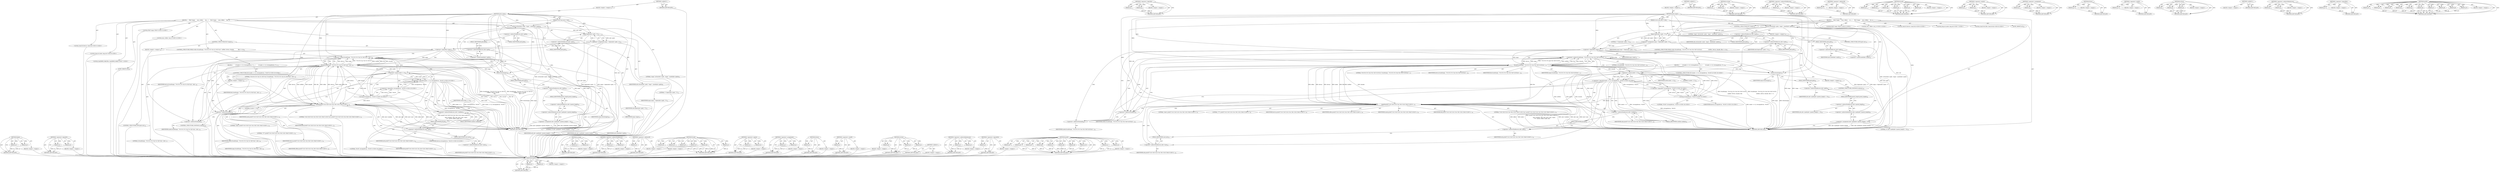 digraph "printf" {
vulnerable_153 [label=<(METHOD,fopen)>];
vulnerable_154 [label=<(PARAM,p1)>];
vulnerable_155 [label=<(PARAM,p2)>];
vulnerable_156 [label=<(BLOCK,&lt;empty&gt;,&lt;empty&gt;)>];
vulnerable_157 [label=<(METHOD_RETURN,ANY)>];
vulnerable_180 [label=<(METHOD,&lt;operator&gt;.logicalOr)>];
vulnerable_181 [label=<(PARAM,p1)>];
vulnerable_182 [label=<(PARAM,p2)>];
vulnerable_183 [label=<(BLOCK,&lt;empty&gt;,&lt;empty&gt;)>];
vulnerable_184 [label=<(METHOD_RETURN,ANY)>];
vulnerable_6 [label=<(METHOD,&lt;global&gt;)<SUB>1</SUB>>];
vulnerable_7 [label=<(BLOCK,&lt;empty&gt;,&lt;empty&gt;)<SUB>1</SUB>>];
vulnerable_8 [label=<(METHOD,print_maps)<SUB>1</SUB>>];
vulnerable_9 [label=<(PARAM,struct pid_info_t* info)<SUB>1</SUB>>];
vulnerable_10 [label=<(BLOCK,{
     FILE *maps;
     size_t offset;
     cha...,{
     FILE *maps;
     size_t offset;
     cha...)<SUB>2</SUB>>];
vulnerable_11 [label="<(LOCAL,FILE* maps: FILE*)<SUB>3</SUB>>"];
vulnerable_12 [label="<(LOCAL,size_t offset: size_t)<SUB>4</SUB>>"];
vulnerable_13 [label="<(LOCAL,char[10] device: char[10])<SUB>5</SUB>>"];
vulnerable_14 [label="<(LOCAL,long int inode: long int)<SUB>6</SUB>>"];
vulnerable_15 [label="<(LOCAL,char[PATH_MAX] file: char[PATH_MAX])<SUB>7</SUB>>"];
vulnerable_16 [label=<(strlcat,strlcat(info-&gt;path, &quot;maps&quot;, sizeof(info-&gt;path)))<SUB>9</SUB>>];
vulnerable_17 [label=<(&lt;operator&gt;.indirectFieldAccess,info-&gt;path)<SUB>9</SUB>>];
vulnerable_18 [label=<(IDENTIFIER,info,strlcat(info-&gt;path, &quot;maps&quot;, sizeof(info-&gt;path)))<SUB>9</SUB>>];
vulnerable_19 [label=<(FIELD_IDENTIFIER,path,path)<SUB>9</SUB>>];
vulnerable_20 [label=<(LITERAL,&quot;maps&quot;,strlcat(info-&gt;path, &quot;maps&quot;, sizeof(info-&gt;path)))<SUB>9</SUB>>];
vulnerable_21 [label=<(&lt;operator&gt;.sizeOf,sizeof(info-&gt;path))<SUB>9</SUB>>];
vulnerable_22 [label=<(&lt;operator&gt;.indirectFieldAccess,info-&gt;path)<SUB>9</SUB>>];
vulnerable_23 [label=<(IDENTIFIER,info,sizeof(info-&gt;path))<SUB>9</SUB>>];
vulnerable_24 [label=<(FIELD_IDENTIFIER,path,path)<SUB>9</SUB>>];
vulnerable_25 [label=<(&lt;operator&gt;.assignment,maps = fopen(info-&gt;path, &quot;r&quot;))<SUB>11</SUB>>];
vulnerable_26 [label=<(IDENTIFIER,maps,maps = fopen(info-&gt;path, &quot;r&quot;))<SUB>11</SUB>>];
vulnerable_27 [label=<(fopen,fopen(info-&gt;path, &quot;r&quot;))<SUB>11</SUB>>];
vulnerable_28 [label=<(&lt;operator&gt;.indirectFieldAccess,info-&gt;path)<SUB>11</SUB>>];
vulnerable_29 [label=<(IDENTIFIER,info,fopen(info-&gt;path, &quot;r&quot;))<SUB>11</SUB>>];
vulnerable_30 [label=<(FIELD_IDENTIFIER,path,path)<SUB>11</SUB>>];
vulnerable_31 [label=<(LITERAL,&quot;r&quot;,fopen(info-&gt;path, &quot;r&quot;))<SUB>11</SUB>>];
vulnerable_32 [label=<(CONTROL_STRUCTURE,IF,if (!maps))<SUB>13</SUB>>];
vulnerable_33 [label=<(&lt;operator&gt;.logicalNot,!maps)<SUB>13</SUB>>];
vulnerable_34 [label=<(IDENTIFIER,maps,!maps)<SUB>13</SUB>>];
vulnerable_35 [label=<(BLOCK,&lt;empty&gt;,&lt;empty&gt;)<SUB>14</SUB>>];
vulnerable_36 [label=<(CONTROL_STRUCTURE,GOTO,goto out;)<SUB>14</SUB>>];
vulnerable_37 [label=<(CONTROL_STRUCTURE,WHILE,while (fscanf(maps, &quot;%*x-%*x %*s %zx %s %ld %s\n&quot;, &amp;offset, device, &amp;inode,
            file) == 4))<SUB>16</SUB>>];
vulnerable_38 [label=<(&lt;operator&gt;.equals,fscanf(maps, &quot;%*x-%*x %*s %zx %s %ld %s\n&quot;, &amp;of...)<SUB>16</SUB>>];
vulnerable_39 [label=<(fscanf,fscanf(maps, &quot;%*x-%*x %*s %zx %s %ld %s\n&quot;, &amp;of...)<SUB>16</SUB>>];
vulnerable_40 [label=<(IDENTIFIER,maps,fscanf(maps, &quot;%*x-%*x %*s %zx %s %ld %s\n&quot;, &amp;of...)<SUB>16</SUB>>];
vulnerable_41 [label=<(LITERAL,&quot;%*x-%*x %*s %zx %s %ld %s\n&quot;,fscanf(maps, &quot;%*x-%*x %*s %zx %s %ld %s\n&quot;, &amp;of...)<SUB>16</SUB>>];
vulnerable_42 [label=<(&lt;operator&gt;.addressOf,&amp;offset)<SUB>16</SUB>>];
vulnerable_43 [label=<(IDENTIFIER,offset,fscanf(maps, &quot;%*x-%*x %*s %zx %s %ld %s\n&quot;, &amp;of...)<SUB>16</SUB>>];
vulnerable_44 [label=<(IDENTIFIER,device,fscanf(maps, &quot;%*x-%*x %*s %zx %s %ld %s\n&quot;, &amp;of...)<SUB>16</SUB>>];
vulnerable_45 [label=<(&lt;operator&gt;.addressOf,&amp;inode)<SUB>16</SUB>>];
vulnerable_46 [label=<(IDENTIFIER,inode,fscanf(maps, &quot;%*x-%*x %*s %zx %s %ld %s\n&quot;, &amp;of...)<SUB>16</SUB>>];
vulnerable_47 [label=<(IDENTIFIER,file,fscanf(maps, &quot;%*x-%*x %*s %zx %s %ld %s\n&quot;, &amp;of...)<SUB>17</SUB>>];
vulnerable_48 [label=<(LITERAL,4,fscanf(maps, &quot;%*x-%*x %*s %zx %s %ld %s\n&quot;, &amp;of...)<SUB>17</SUB>>];
vulnerable_49 [label=<(BLOCK,{
         if (inode == 0 || !strcmp(device, &quot;0...,{
         if (inode == 0 || !strcmp(device, &quot;0...)<SUB>17</SUB>>];
vulnerable_50 [label="<(CONTROL_STRUCTURE,IF,if (inode == 0 || !strcmp(device, &quot;00:00&quot;)))<SUB>18</SUB>>"];
vulnerable_51 [label="<(&lt;operator&gt;.logicalOr,inode == 0 || !strcmp(device, &quot;00:00&quot;))<SUB>18</SUB>>"];
vulnerable_52 [label=<(&lt;operator&gt;.equals,inode == 0)<SUB>18</SUB>>];
vulnerable_53 [label=<(IDENTIFIER,inode,inode == 0)<SUB>18</SUB>>];
vulnerable_54 [label=<(LITERAL,0,inode == 0)<SUB>18</SUB>>];
vulnerable_55 [label="<(&lt;operator&gt;.logicalNot,!strcmp(device, &quot;00:00&quot;))<SUB>18</SUB>>"];
vulnerable_56 [label="<(strcmp,strcmp(device, &quot;00:00&quot;))<SUB>18</SUB>>"];
vulnerable_57 [label="<(IDENTIFIER,device,strcmp(device, &quot;00:00&quot;))<SUB>18</SUB>>"];
vulnerable_58 [label="<(LITERAL,&quot;00:00&quot;,strcmp(device, &quot;00:00&quot;))<SUB>18</SUB>>"];
vulnerable_59 [label=<(BLOCK,&lt;empty&gt;,&lt;empty&gt;)<SUB>19</SUB>>];
vulnerable_60 [label=<(CONTROL_STRUCTURE,CONTINUE,continue;)<SUB>19</SUB>>];
vulnerable_61 [label=<(printf,printf(&quot;%-9s %5d %10s %4s %9s %18s %9zd %10ld %...)<SUB>21</SUB>>];
vulnerable_62 [label=<(LITERAL,&quot;%-9s %5d %10s %4s %9s %18s %9zd %10ld %s\n&quot;,printf(&quot;%-9s %5d %10s %4s %9s %18s %9zd %10ld %...)<SUB>21</SUB>>];
vulnerable_63 [label=<(&lt;operator&gt;.indirectFieldAccess,info-&gt;cmdline)<SUB>22</SUB>>];
vulnerable_64 [label=<(IDENTIFIER,info,printf(&quot;%-9s %5d %10s %4s %9s %18s %9zd %10ld %...)<SUB>22</SUB>>];
vulnerable_65 [label=<(FIELD_IDENTIFIER,cmdline,cmdline)<SUB>22</SUB>>];
vulnerable_66 [label=<(&lt;operator&gt;.indirectFieldAccess,info-&gt;pid)<SUB>22</SUB>>];
vulnerable_67 [label=<(IDENTIFIER,info,printf(&quot;%-9s %5d %10s %4s %9s %18s %9zd %10ld %...)<SUB>22</SUB>>];
vulnerable_68 [label=<(FIELD_IDENTIFIER,pid,pid)<SUB>22</SUB>>];
vulnerable_69 [label=<(&lt;operator&gt;.indirectFieldAccess,info-&gt;user)<SUB>22</SUB>>];
vulnerable_70 [label=<(IDENTIFIER,info,printf(&quot;%-9s %5d %10s %4s %9s %18s %9zd %10ld %...)<SUB>22</SUB>>];
vulnerable_71 [label=<(FIELD_IDENTIFIER,user,user)<SUB>22</SUB>>];
vulnerable_72 [label=<(LITERAL,&quot;mem&quot;,printf(&quot;%-9s %5d %10s %4s %9s %18s %9zd %10ld %...)<SUB>22</SUB>>];
vulnerable_73 [label=<(LITERAL,&quot;???&quot;,printf(&quot;%-9s %5d %10s %4s %9s %18s %9zd %10ld %...)<SUB>23</SUB>>];
vulnerable_74 [label=<(IDENTIFIER,device,printf(&quot;%-9s %5d %10s %4s %9s %18s %9zd %10ld %...)<SUB>23</SUB>>];
vulnerable_75 [label=<(IDENTIFIER,offset,printf(&quot;%-9s %5d %10s %4s %9s %18s %9zd %10ld %...)<SUB>23</SUB>>];
vulnerable_76 [label=<(IDENTIFIER,inode,printf(&quot;%-9s %5d %10s %4s %9s %18s %9zd %10ld %...)<SUB>23</SUB>>];
vulnerable_77 [label=<(IDENTIFIER,file,printf(&quot;%-9s %5d %10s %4s %9s %18s %9zd %10ld %...)<SUB>23</SUB>>];
vulnerable_78 [label=<(fclose,fclose(maps))<SUB>26</SUB>>];
vulnerable_79 [label=<(IDENTIFIER,maps,fclose(maps))<SUB>26</SUB>>];
vulnerable_80 [label=<(JUMP_TARGET,out)<SUB>28</SUB>>];
vulnerable_81 [label=<(&lt;operator&gt;.assignment,info-&gt;path[info-&gt;parent_length] = '\0')<SUB>29</SUB>>];
vulnerable_82 [label=<(&lt;operator&gt;.indirectIndexAccess,info-&gt;path[info-&gt;parent_length])<SUB>29</SUB>>];
vulnerable_83 [label=<(&lt;operator&gt;.indirectFieldAccess,info-&gt;path)<SUB>29</SUB>>];
vulnerable_84 [label=<(IDENTIFIER,info,info-&gt;path[info-&gt;parent_length] = '\0')<SUB>29</SUB>>];
vulnerable_85 [label=<(FIELD_IDENTIFIER,path,path)<SUB>29</SUB>>];
vulnerable_86 [label=<(&lt;operator&gt;.indirectFieldAccess,info-&gt;parent_length)<SUB>29</SUB>>];
vulnerable_87 [label=<(IDENTIFIER,info,info-&gt;path[info-&gt;parent_length] = '\0')<SUB>29</SUB>>];
vulnerable_88 [label=<(FIELD_IDENTIFIER,parent_length,parent_length)<SUB>29</SUB>>];
vulnerable_89 [label=<(LITERAL,'\0',info-&gt;path[info-&gt;parent_length] = '\0')<SUB>29</SUB>>];
vulnerable_90 [label=<(METHOD_RETURN,void)<SUB>1</SUB>>];
vulnerable_92 [label=<(METHOD_RETURN,ANY)<SUB>1</SUB>>];
vulnerable_185 [label=<(METHOD,strcmp)>];
vulnerable_186 [label=<(PARAM,p1)>];
vulnerable_187 [label=<(PARAM,p2)>];
vulnerable_188 [label=<(BLOCK,&lt;empty&gt;,&lt;empty&gt;)>];
vulnerable_189 [label=<(METHOD_RETURN,ANY)>];
vulnerable_139 [label=<(METHOD,&lt;operator&gt;.indirectFieldAccess)>];
vulnerable_140 [label=<(PARAM,p1)>];
vulnerable_141 [label=<(PARAM,p2)>];
vulnerable_142 [label=<(BLOCK,&lt;empty&gt;,&lt;empty&gt;)>];
vulnerable_143 [label=<(METHOD_RETURN,ANY)>];
vulnerable_176 [label=<(METHOD,&lt;operator&gt;.addressOf)>];
vulnerable_177 [label=<(PARAM,p1)>];
vulnerable_178 [label=<(BLOCK,&lt;empty&gt;,&lt;empty&gt;)>];
vulnerable_179 [label=<(METHOD_RETURN,ANY)>];
vulnerable_167 [label=<(METHOD,fscanf)>];
vulnerable_168 [label=<(PARAM,p1)>];
vulnerable_169 [label=<(PARAM,p2)>];
vulnerable_170 [label=<(PARAM,p3)>];
vulnerable_171 [label=<(PARAM,p4)>];
vulnerable_172 [label=<(PARAM,p5)>];
vulnerable_173 [label=<(PARAM,p6)>];
vulnerable_174 [label=<(BLOCK,&lt;empty&gt;,&lt;empty&gt;)>];
vulnerable_175 [label=<(METHOD_RETURN,ANY)>];
vulnerable_162 [label=<(METHOD,&lt;operator&gt;.equals)>];
vulnerable_163 [label=<(PARAM,p1)>];
vulnerable_164 [label=<(PARAM,p2)>];
vulnerable_165 [label=<(BLOCK,&lt;empty&gt;,&lt;empty&gt;)>];
vulnerable_166 [label=<(METHOD_RETURN,ANY)>];
vulnerable_148 [label=<(METHOD,&lt;operator&gt;.assignment)>];
vulnerable_149 [label=<(PARAM,p1)>];
vulnerable_150 [label=<(PARAM,p2)>];
vulnerable_151 [label=<(BLOCK,&lt;empty&gt;,&lt;empty&gt;)>];
vulnerable_152 [label=<(METHOD_RETURN,ANY)>];
vulnerable_203 [label=<(METHOD,fclose)>];
vulnerable_204 [label=<(PARAM,p1)>];
vulnerable_205 [label=<(BLOCK,&lt;empty&gt;,&lt;empty&gt;)>];
vulnerable_206 [label=<(METHOD_RETURN,ANY)>];
vulnerable_144 [label=<(METHOD,&lt;operator&gt;.sizeOf)>];
vulnerable_145 [label=<(PARAM,p1)>];
vulnerable_146 [label=<(BLOCK,&lt;empty&gt;,&lt;empty&gt;)>];
vulnerable_147 [label=<(METHOD_RETURN,ANY)>];
vulnerable_133 [label=<(METHOD,strlcat)>];
vulnerable_134 [label=<(PARAM,p1)>];
vulnerable_135 [label=<(PARAM,p2)>];
vulnerable_136 [label=<(PARAM,p3)>];
vulnerable_137 [label=<(BLOCK,&lt;empty&gt;,&lt;empty&gt;)>];
vulnerable_138 [label=<(METHOD_RETURN,ANY)>];
vulnerable_127 [label=<(METHOD,&lt;global&gt;)<SUB>1</SUB>>];
vulnerable_128 [label=<(BLOCK,&lt;empty&gt;,&lt;empty&gt;)>];
vulnerable_129 [label=<(METHOD_RETURN,ANY)>];
vulnerable_207 [label=<(METHOD,&lt;operator&gt;.indirectIndexAccess)>];
vulnerable_208 [label=<(PARAM,p1)>];
vulnerable_209 [label=<(PARAM,p2)>];
vulnerable_210 [label=<(BLOCK,&lt;empty&gt;,&lt;empty&gt;)>];
vulnerable_211 [label=<(METHOD_RETURN,ANY)>];
vulnerable_158 [label=<(METHOD,&lt;operator&gt;.logicalNot)>];
vulnerable_159 [label=<(PARAM,p1)>];
vulnerable_160 [label=<(BLOCK,&lt;empty&gt;,&lt;empty&gt;)>];
vulnerable_161 [label=<(METHOD_RETURN,ANY)>];
vulnerable_190 [label=<(METHOD,printf)>];
vulnerable_191 [label=<(PARAM,p1)>];
vulnerable_192 [label=<(PARAM,p2)>];
vulnerable_193 [label=<(PARAM,p3)>];
vulnerable_194 [label=<(PARAM,p4)>];
vulnerable_195 [label=<(PARAM,p5)>];
vulnerable_196 [label=<(PARAM,p6)>];
vulnerable_197 [label=<(PARAM,p7)>];
vulnerable_198 [label=<(PARAM,p8)>];
vulnerable_199 [label=<(PARAM,p9)>];
vulnerable_200 [label=<(PARAM,p10)>];
vulnerable_201 [label=<(BLOCK,&lt;empty&gt;,&lt;empty&gt;)>];
vulnerable_202 [label=<(METHOD_RETURN,ANY)>];
fixed_153 [label=<(METHOD,fopen)>];
fixed_154 [label=<(PARAM,p1)>];
fixed_155 [label=<(PARAM,p2)>];
fixed_156 [label=<(BLOCK,&lt;empty&gt;,&lt;empty&gt;)>];
fixed_157 [label=<(METHOD_RETURN,ANY)>];
fixed_180 [label=<(METHOD,&lt;operator&gt;.logicalOr)>];
fixed_181 [label=<(PARAM,p1)>];
fixed_182 [label=<(PARAM,p2)>];
fixed_183 [label=<(BLOCK,&lt;empty&gt;,&lt;empty&gt;)>];
fixed_184 [label=<(METHOD_RETURN,ANY)>];
fixed_6 [label=<(METHOD,&lt;global&gt;)<SUB>1</SUB>>];
fixed_7 [label=<(BLOCK,&lt;empty&gt;,&lt;empty&gt;)<SUB>1</SUB>>];
fixed_8 [label=<(METHOD,print_maps)<SUB>1</SUB>>];
fixed_9 [label=<(PARAM,struct pid_info_t* info)<SUB>1</SUB>>];
fixed_10 [label=<(BLOCK,{
     FILE *maps;

     size_t offset;
     ch...,{
     FILE *maps;

     size_t offset;
     ch...)<SUB>2</SUB>>];
fixed_11 [label="<(LOCAL,FILE* maps: FILE*)<SUB>3</SUB>>"];
fixed_12 [label="<(LOCAL,size_t offset: size_t)<SUB>5</SUB>>"];
fixed_13 [label="<(LOCAL,char[10] device: char[10])<SUB>6</SUB>>"];
fixed_14 [label="<(LOCAL,long int inode: long int)<SUB>7</SUB>>"];
fixed_15 [label="<(LOCAL,char[1024] file: char[1024])<SUB>8</SUB>>"];
fixed_16 [label=<(strlcat,strlcat(info-&gt;path, &quot;maps&quot;, sizeof(info-&gt;path)))<SUB>10</SUB>>];
fixed_17 [label=<(&lt;operator&gt;.indirectFieldAccess,info-&gt;path)<SUB>10</SUB>>];
fixed_18 [label=<(IDENTIFIER,info,strlcat(info-&gt;path, &quot;maps&quot;, sizeof(info-&gt;path)))<SUB>10</SUB>>];
fixed_19 [label=<(FIELD_IDENTIFIER,path,path)<SUB>10</SUB>>];
fixed_20 [label=<(LITERAL,&quot;maps&quot;,strlcat(info-&gt;path, &quot;maps&quot;, sizeof(info-&gt;path)))<SUB>10</SUB>>];
fixed_21 [label=<(&lt;operator&gt;.sizeOf,sizeof(info-&gt;path))<SUB>10</SUB>>];
fixed_22 [label=<(&lt;operator&gt;.indirectFieldAccess,info-&gt;path)<SUB>10</SUB>>];
fixed_23 [label=<(IDENTIFIER,info,sizeof(info-&gt;path))<SUB>10</SUB>>];
fixed_24 [label=<(FIELD_IDENTIFIER,path,path)<SUB>10</SUB>>];
fixed_25 [label=<(&lt;operator&gt;.assignment,maps = fopen(info-&gt;path, &quot;r&quot;))<SUB>12</SUB>>];
fixed_26 [label=<(IDENTIFIER,maps,maps = fopen(info-&gt;path, &quot;r&quot;))<SUB>12</SUB>>];
fixed_27 [label=<(fopen,fopen(info-&gt;path, &quot;r&quot;))<SUB>12</SUB>>];
fixed_28 [label=<(&lt;operator&gt;.indirectFieldAccess,info-&gt;path)<SUB>12</SUB>>];
fixed_29 [label=<(IDENTIFIER,info,fopen(info-&gt;path, &quot;r&quot;))<SUB>12</SUB>>];
fixed_30 [label=<(FIELD_IDENTIFIER,path,path)<SUB>12</SUB>>];
fixed_31 [label=<(LITERAL,&quot;r&quot;,fopen(info-&gt;path, &quot;r&quot;))<SUB>12</SUB>>];
fixed_32 [label=<(CONTROL_STRUCTURE,IF,if (!maps))<SUB>14</SUB>>];
fixed_33 [label=<(&lt;operator&gt;.logicalNot,!maps)<SUB>14</SUB>>];
fixed_34 [label=<(IDENTIFIER,maps,!maps)<SUB>14</SUB>>];
fixed_35 [label=<(BLOCK,&lt;empty&gt;,&lt;empty&gt;)<SUB>15</SUB>>];
fixed_36 [label=<(CONTROL_STRUCTURE,GOTO,goto out;)<SUB>15</SUB>>];
fixed_37 [label=<(CONTROL_STRUCTURE,WHILE,while (fscanf(maps, &quot;%*x-%*x %*s %zx %5s %ld %1023s\n&quot;,
                  &amp;offset, device, &amp;inode, file) == 4))<SUB>17</SUB>>];
fixed_38 [label=<(&lt;operator&gt;.equals,fscanf(maps, &quot;%*x-%*x %*s %zx %5s %ld %1023s\n&quot;...)<SUB>17</SUB>>];
fixed_39 [label=<(fscanf,fscanf(maps, &quot;%*x-%*x %*s %zx %5s %ld %1023s\n&quot;...)<SUB>17</SUB>>];
fixed_40 [label=<(IDENTIFIER,maps,fscanf(maps, &quot;%*x-%*x %*s %zx %5s %ld %1023s\n&quot;...)<SUB>17</SUB>>];
fixed_41 [label=<(LITERAL,&quot;%*x-%*x %*s %zx %5s %ld %1023s\n&quot;,fscanf(maps, &quot;%*x-%*x %*s %zx %5s %ld %1023s\n&quot;...)<SUB>17</SUB>>];
fixed_42 [label=<(&lt;operator&gt;.addressOf,&amp;offset)<SUB>18</SUB>>];
fixed_43 [label=<(IDENTIFIER,offset,fscanf(maps, &quot;%*x-%*x %*s %zx %5s %ld %1023s\n&quot;...)<SUB>18</SUB>>];
fixed_44 [label=<(IDENTIFIER,device,fscanf(maps, &quot;%*x-%*x %*s %zx %5s %ld %1023s\n&quot;...)<SUB>18</SUB>>];
fixed_45 [label=<(&lt;operator&gt;.addressOf,&amp;inode)<SUB>18</SUB>>];
fixed_46 [label=<(IDENTIFIER,inode,fscanf(maps, &quot;%*x-%*x %*s %zx %5s %ld %1023s\n&quot;...)<SUB>18</SUB>>];
fixed_47 [label=<(IDENTIFIER,file,fscanf(maps, &quot;%*x-%*x %*s %zx %5s %ld %1023s\n&quot;...)<SUB>18</SUB>>];
fixed_48 [label=<(LITERAL,4,fscanf(maps, &quot;%*x-%*x %*s %zx %5s %ld %1023s\n&quot;...)<SUB>18</SUB>>];
fixed_49 [label=<(BLOCK,{
         if (inode == 0 || !strcmp(device, &quot;0...,{
         if (inode == 0 || !strcmp(device, &quot;0...)<SUB>18</SUB>>];
fixed_50 [label="<(CONTROL_STRUCTURE,IF,if (inode == 0 || !strcmp(device, &quot;00:00&quot;)))<SUB>19</SUB>>"];
fixed_51 [label="<(&lt;operator&gt;.logicalOr,inode == 0 || !strcmp(device, &quot;00:00&quot;))<SUB>19</SUB>>"];
fixed_52 [label=<(&lt;operator&gt;.equals,inode == 0)<SUB>19</SUB>>];
fixed_53 [label=<(IDENTIFIER,inode,inode == 0)<SUB>19</SUB>>];
fixed_54 [label=<(LITERAL,0,inode == 0)<SUB>19</SUB>>];
fixed_55 [label="<(&lt;operator&gt;.logicalNot,!strcmp(device, &quot;00:00&quot;))<SUB>19</SUB>>"];
fixed_56 [label="<(strcmp,strcmp(device, &quot;00:00&quot;))<SUB>19</SUB>>"];
fixed_57 [label="<(IDENTIFIER,device,strcmp(device, &quot;00:00&quot;))<SUB>19</SUB>>"];
fixed_58 [label="<(LITERAL,&quot;00:00&quot;,strcmp(device, &quot;00:00&quot;))<SUB>19</SUB>>"];
fixed_59 [label=<(BLOCK,&lt;empty&gt;,&lt;empty&gt;)<SUB>20</SUB>>];
fixed_60 [label=<(CONTROL_STRUCTURE,CONTINUE,continue;)<SUB>20</SUB>>];
fixed_61 [label=<(printf,printf(&quot;%-9s %5d %10s %4s %9s %18s %9zd %10ld %...)<SUB>22</SUB>>];
fixed_62 [label=<(LITERAL,&quot;%-9s %5d %10s %4s %9s %18s %9zd %10ld %s\n&quot;,printf(&quot;%-9s %5d %10s %4s %9s %18s %9zd %10ld %...)<SUB>22</SUB>>];
fixed_63 [label=<(&lt;operator&gt;.indirectFieldAccess,info-&gt;cmdline)<SUB>23</SUB>>];
fixed_64 [label=<(IDENTIFIER,info,printf(&quot;%-9s %5d %10s %4s %9s %18s %9zd %10ld %...)<SUB>23</SUB>>];
fixed_65 [label=<(FIELD_IDENTIFIER,cmdline,cmdline)<SUB>23</SUB>>];
fixed_66 [label=<(&lt;operator&gt;.indirectFieldAccess,info-&gt;pid)<SUB>23</SUB>>];
fixed_67 [label=<(IDENTIFIER,info,printf(&quot;%-9s %5d %10s %4s %9s %18s %9zd %10ld %...)<SUB>23</SUB>>];
fixed_68 [label=<(FIELD_IDENTIFIER,pid,pid)<SUB>23</SUB>>];
fixed_69 [label=<(&lt;operator&gt;.indirectFieldAccess,info-&gt;user)<SUB>23</SUB>>];
fixed_70 [label=<(IDENTIFIER,info,printf(&quot;%-9s %5d %10s %4s %9s %18s %9zd %10ld %...)<SUB>23</SUB>>];
fixed_71 [label=<(FIELD_IDENTIFIER,user,user)<SUB>23</SUB>>];
fixed_72 [label=<(LITERAL,&quot;mem&quot;,printf(&quot;%-9s %5d %10s %4s %9s %18s %9zd %10ld %...)<SUB>23</SUB>>];
fixed_73 [label=<(LITERAL,&quot;???&quot;,printf(&quot;%-9s %5d %10s %4s %9s %18s %9zd %10ld %...)<SUB>24</SUB>>];
fixed_74 [label=<(IDENTIFIER,device,printf(&quot;%-9s %5d %10s %4s %9s %18s %9zd %10ld %...)<SUB>24</SUB>>];
fixed_75 [label=<(IDENTIFIER,offset,printf(&quot;%-9s %5d %10s %4s %9s %18s %9zd %10ld %...)<SUB>24</SUB>>];
fixed_76 [label=<(IDENTIFIER,inode,printf(&quot;%-9s %5d %10s %4s %9s %18s %9zd %10ld %...)<SUB>24</SUB>>];
fixed_77 [label=<(IDENTIFIER,file,printf(&quot;%-9s %5d %10s %4s %9s %18s %9zd %10ld %...)<SUB>24</SUB>>];
fixed_78 [label=<(fclose,fclose(maps))<SUB>27</SUB>>];
fixed_79 [label=<(IDENTIFIER,maps,fclose(maps))<SUB>27</SUB>>];
fixed_80 [label=<(JUMP_TARGET,out)<SUB>29</SUB>>];
fixed_81 [label=<(&lt;operator&gt;.assignment,info-&gt;path[info-&gt;parent_length] = '\0')<SUB>30</SUB>>];
fixed_82 [label=<(&lt;operator&gt;.indirectIndexAccess,info-&gt;path[info-&gt;parent_length])<SUB>30</SUB>>];
fixed_83 [label=<(&lt;operator&gt;.indirectFieldAccess,info-&gt;path)<SUB>30</SUB>>];
fixed_84 [label=<(IDENTIFIER,info,info-&gt;path[info-&gt;parent_length] = '\0')<SUB>30</SUB>>];
fixed_85 [label=<(FIELD_IDENTIFIER,path,path)<SUB>30</SUB>>];
fixed_86 [label=<(&lt;operator&gt;.indirectFieldAccess,info-&gt;parent_length)<SUB>30</SUB>>];
fixed_87 [label=<(IDENTIFIER,info,info-&gt;path[info-&gt;parent_length] = '\0')<SUB>30</SUB>>];
fixed_88 [label=<(FIELD_IDENTIFIER,parent_length,parent_length)<SUB>30</SUB>>];
fixed_89 [label=<(LITERAL,'\0',info-&gt;path[info-&gt;parent_length] = '\0')<SUB>30</SUB>>];
fixed_90 [label=<(METHOD_RETURN,void)<SUB>1</SUB>>];
fixed_92 [label=<(METHOD_RETURN,ANY)<SUB>1</SUB>>];
fixed_185 [label=<(METHOD,strcmp)>];
fixed_186 [label=<(PARAM,p1)>];
fixed_187 [label=<(PARAM,p2)>];
fixed_188 [label=<(BLOCK,&lt;empty&gt;,&lt;empty&gt;)>];
fixed_189 [label=<(METHOD_RETURN,ANY)>];
fixed_139 [label=<(METHOD,&lt;operator&gt;.indirectFieldAccess)>];
fixed_140 [label=<(PARAM,p1)>];
fixed_141 [label=<(PARAM,p2)>];
fixed_142 [label=<(BLOCK,&lt;empty&gt;,&lt;empty&gt;)>];
fixed_143 [label=<(METHOD_RETURN,ANY)>];
fixed_176 [label=<(METHOD,&lt;operator&gt;.addressOf)>];
fixed_177 [label=<(PARAM,p1)>];
fixed_178 [label=<(BLOCK,&lt;empty&gt;,&lt;empty&gt;)>];
fixed_179 [label=<(METHOD_RETURN,ANY)>];
fixed_167 [label=<(METHOD,fscanf)>];
fixed_168 [label=<(PARAM,p1)>];
fixed_169 [label=<(PARAM,p2)>];
fixed_170 [label=<(PARAM,p3)>];
fixed_171 [label=<(PARAM,p4)>];
fixed_172 [label=<(PARAM,p5)>];
fixed_173 [label=<(PARAM,p6)>];
fixed_174 [label=<(BLOCK,&lt;empty&gt;,&lt;empty&gt;)>];
fixed_175 [label=<(METHOD_RETURN,ANY)>];
fixed_162 [label=<(METHOD,&lt;operator&gt;.equals)>];
fixed_163 [label=<(PARAM,p1)>];
fixed_164 [label=<(PARAM,p2)>];
fixed_165 [label=<(BLOCK,&lt;empty&gt;,&lt;empty&gt;)>];
fixed_166 [label=<(METHOD_RETURN,ANY)>];
fixed_148 [label=<(METHOD,&lt;operator&gt;.assignment)>];
fixed_149 [label=<(PARAM,p1)>];
fixed_150 [label=<(PARAM,p2)>];
fixed_151 [label=<(BLOCK,&lt;empty&gt;,&lt;empty&gt;)>];
fixed_152 [label=<(METHOD_RETURN,ANY)>];
fixed_203 [label=<(METHOD,fclose)>];
fixed_204 [label=<(PARAM,p1)>];
fixed_205 [label=<(BLOCK,&lt;empty&gt;,&lt;empty&gt;)>];
fixed_206 [label=<(METHOD_RETURN,ANY)>];
fixed_144 [label=<(METHOD,&lt;operator&gt;.sizeOf)>];
fixed_145 [label=<(PARAM,p1)>];
fixed_146 [label=<(BLOCK,&lt;empty&gt;,&lt;empty&gt;)>];
fixed_147 [label=<(METHOD_RETURN,ANY)>];
fixed_133 [label=<(METHOD,strlcat)>];
fixed_134 [label=<(PARAM,p1)>];
fixed_135 [label=<(PARAM,p2)>];
fixed_136 [label=<(PARAM,p3)>];
fixed_137 [label=<(BLOCK,&lt;empty&gt;,&lt;empty&gt;)>];
fixed_138 [label=<(METHOD_RETURN,ANY)>];
fixed_127 [label=<(METHOD,&lt;global&gt;)<SUB>1</SUB>>];
fixed_128 [label=<(BLOCK,&lt;empty&gt;,&lt;empty&gt;)>];
fixed_129 [label=<(METHOD_RETURN,ANY)>];
fixed_207 [label=<(METHOD,&lt;operator&gt;.indirectIndexAccess)>];
fixed_208 [label=<(PARAM,p1)>];
fixed_209 [label=<(PARAM,p2)>];
fixed_210 [label=<(BLOCK,&lt;empty&gt;,&lt;empty&gt;)>];
fixed_211 [label=<(METHOD_RETURN,ANY)>];
fixed_158 [label=<(METHOD,&lt;operator&gt;.logicalNot)>];
fixed_159 [label=<(PARAM,p1)>];
fixed_160 [label=<(BLOCK,&lt;empty&gt;,&lt;empty&gt;)>];
fixed_161 [label=<(METHOD_RETURN,ANY)>];
fixed_190 [label=<(METHOD,printf)>];
fixed_191 [label=<(PARAM,p1)>];
fixed_192 [label=<(PARAM,p2)>];
fixed_193 [label=<(PARAM,p3)>];
fixed_194 [label=<(PARAM,p4)>];
fixed_195 [label=<(PARAM,p5)>];
fixed_196 [label=<(PARAM,p6)>];
fixed_197 [label=<(PARAM,p7)>];
fixed_198 [label=<(PARAM,p8)>];
fixed_199 [label=<(PARAM,p9)>];
fixed_200 [label=<(PARAM,p10)>];
fixed_201 [label=<(BLOCK,&lt;empty&gt;,&lt;empty&gt;)>];
fixed_202 [label=<(METHOD_RETURN,ANY)>];
vulnerable_153 -> vulnerable_154  [key=0, label="AST: "];
vulnerable_153 -> vulnerable_154  [key=1, label="DDG: "];
vulnerable_153 -> vulnerable_156  [key=0, label="AST: "];
vulnerable_153 -> vulnerable_155  [key=0, label="AST: "];
vulnerable_153 -> vulnerable_155  [key=1, label="DDG: "];
vulnerable_153 -> vulnerable_157  [key=0, label="AST: "];
vulnerable_153 -> vulnerable_157  [key=1, label="CFG: "];
vulnerable_154 -> vulnerable_157  [key=0, label="DDG: p1"];
vulnerable_155 -> vulnerable_157  [key=0, label="DDG: p2"];
vulnerable_156 -> fixed_153  [key=0];
vulnerable_157 -> fixed_153  [key=0];
vulnerable_180 -> vulnerable_181  [key=0, label="AST: "];
vulnerable_180 -> vulnerable_181  [key=1, label="DDG: "];
vulnerable_180 -> vulnerable_183  [key=0, label="AST: "];
vulnerable_180 -> vulnerable_182  [key=0, label="AST: "];
vulnerable_180 -> vulnerable_182  [key=1, label="DDG: "];
vulnerable_180 -> vulnerable_184  [key=0, label="AST: "];
vulnerable_180 -> vulnerable_184  [key=1, label="CFG: "];
vulnerable_181 -> vulnerable_184  [key=0, label="DDG: p1"];
vulnerable_182 -> vulnerable_184  [key=0, label="DDG: p2"];
vulnerable_183 -> fixed_153  [key=0];
vulnerable_184 -> fixed_153  [key=0];
vulnerable_6 -> vulnerable_7  [key=0, label="AST: "];
vulnerable_6 -> vulnerable_92  [key=0, label="AST: "];
vulnerable_6 -> vulnerable_92  [key=1, label="CFG: "];
vulnerable_7 -> vulnerable_8  [key=0, label="AST: "];
vulnerable_8 -> vulnerable_9  [key=0, label="AST: "];
vulnerable_8 -> vulnerable_9  [key=1, label="DDG: "];
vulnerable_8 -> vulnerable_10  [key=0, label="AST: "];
vulnerable_8 -> vulnerable_90  [key=0, label="AST: "];
vulnerable_8 -> vulnerable_19  [key=0, label="CFG: "];
vulnerable_8 -> vulnerable_81  [key=0, label="DDG: "];
vulnerable_8 -> vulnerable_16  [key=0, label="DDG: "];
vulnerable_8 -> vulnerable_78  [key=0, label="DDG: "];
vulnerable_8 -> vulnerable_27  [key=0, label="DDG: "];
vulnerable_8 -> vulnerable_33  [key=0, label="DDG: "];
vulnerable_8 -> vulnerable_38  [key=0, label="DDG: "];
vulnerable_8 -> vulnerable_39  [key=0, label="DDG: "];
vulnerable_8 -> vulnerable_61  [key=0, label="DDG: "];
vulnerable_8 -> vulnerable_52  [key=0, label="DDG: "];
vulnerable_8 -> vulnerable_56  [key=0, label="DDG: "];
vulnerable_9 -> vulnerable_90  [key=0, label="DDG: info"];
vulnerable_9 -> vulnerable_16  [key=0, label="DDG: info"];
vulnerable_9 -> vulnerable_27  [key=0, label="DDG: info"];
vulnerable_9 -> vulnerable_61  [key=0, label="DDG: info"];
vulnerable_10 -> vulnerable_11  [key=0, label="AST: "];
vulnerable_10 -> vulnerable_12  [key=0, label="AST: "];
vulnerable_10 -> vulnerable_13  [key=0, label="AST: "];
vulnerable_10 -> vulnerable_14  [key=0, label="AST: "];
vulnerable_10 -> vulnerable_15  [key=0, label="AST: "];
vulnerable_10 -> vulnerable_16  [key=0, label="AST: "];
vulnerable_10 -> vulnerable_25  [key=0, label="AST: "];
vulnerable_10 -> vulnerable_32  [key=0, label="AST: "];
vulnerable_10 -> vulnerable_37  [key=0, label="AST: "];
vulnerable_10 -> vulnerable_78  [key=0, label="AST: "];
vulnerable_10 -> vulnerable_80  [key=0, label="AST: "];
vulnerable_10 -> vulnerable_81  [key=0, label="AST: "];
vulnerable_11 -> fixed_153  [key=0];
vulnerable_12 -> fixed_153  [key=0];
vulnerable_13 -> fixed_153  [key=0];
vulnerable_14 -> fixed_153  [key=0];
vulnerable_15 -> fixed_153  [key=0];
vulnerable_16 -> vulnerable_17  [key=0, label="AST: "];
vulnerable_16 -> vulnerable_20  [key=0, label="AST: "];
vulnerable_16 -> vulnerable_21  [key=0, label="AST: "];
vulnerable_16 -> vulnerable_30  [key=0, label="CFG: "];
vulnerable_16 -> vulnerable_90  [key=0, label="DDG: strlcat(info-&gt;path, &quot;maps&quot;, sizeof(info-&gt;path))"];
vulnerable_16 -> vulnerable_27  [key=0, label="DDG: info-&gt;path"];
vulnerable_17 -> vulnerable_18  [key=0, label="AST: "];
vulnerable_17 -> vulnerable_19  [key=0, label="AST: "];
vulnerable_17 -> vulnerable_24  [key=0, label="CFG: "];
vulnerable_18 -> fixed_153  [key=0];
vulnerable_19 -> vulnerable_17  [key=0, label="CFG: "];
vulnerable_20 -> fixed_153  [key=0];
vulnerable_21 -> vulnerable_22  [key=0, label="AST: "];
vulnerable_21 -> vulnerable_16  [key=0, label="CFG: "];
vulnerable_22 -> vulnerable_23  [key=0, label="AST: "];
vulnerable_22 -> vulnerable_24  [key=0, label="AST: "];
vulnerable_22 -> vulnerable_21  [key=0, label="CFG: "];
vulnerable_23 -> fixed_153  [key=0];
vulnerable_24 -> vulnerable_22  [key=0, label="CFG: "];
vulnerable_25 -> vulnerable_26  [key=0, label="AST: "];
vulnerable_25 -> vulnerable_27  [key=0, label="AST: "];
vulnerable_25 -> vulnerable_33  [key=0, label="CFG: "];
vulnerable_25 -> vulnerable_33  [key=1, label="DDG: maps"];
vulnerable_25 -> vulnerable_90  [key=0, label="DDG: fopen(info-&gt;path, &quot;r&quot;)"];
vulnerable_25 -> vulnerable_90  [key=1, label="DDG: maps = fopen(info-&gt;path, &quot;r&quot;)"];
vulnerable_26 -> fixed_153  [key=0];
vulnerable_27 -> vulnerable_28  [key=0, label="AST: "];
vulnerable_27 -> vulnerable_31  [key=0, label="AST: "];
vulnerable_27 -> vulnerable_25  [key=0, label="CFG: "];
vulnerable_27 -> vulnerable_25  [key=1, label="DDG: info-&gt;path"];
vulnerable_27 -> vulnerable_25  [key=2, label="DDG: &quot;r&quot;"];
vulnerable_27 -> vulnerable_90  [key=0, label="DDG: info-&gt;path"];
vulnerable_28 -> vulnerable_29  [key=0, label="AST: "];
vulnerable_28 -> vulnerable_30  [key=0, label="AST: "];
vulnerable_28 -> vulnerable_27  [key=0, label="CFG: "];
vulnerable_29 -> fixed_153  [key=0];
vulnerable_30 -> vulnerable_28  [key=0, label="CFG: "];
vulnerable_31 -> fixed_153  [key=0];
vulnerable_32 -> vulnerable_33  [key=0, label="AST: "];
vulnerable_32 -> vulnerable_35  [key=0, label="AST: "];
vulnerable_33 -> vulnerable_34  [key=0, label="AST: "];
vulnerable_33 -> vulnerable_85  [key=0, label="CFG: "];
vulnerable_33 -> vulnerable_42  [key=0, label="CFG: "];
vulnerable_33 -> vulnerable_42  [key=1, label="CDG: "];
vulnerable_33 -> vulnerable_90  [key=0, label="DDG: maps"];
vulnerable_33 -> vulnerable_90  [key=1, label="DDG: !maps"];
vulnerable_33 -> vulnerable_39  [key=0, label="DDG: maps"];
vulnerable_33 -> vulnerable_39  [key=1, label="CDG: "];
vulnerable_33 -> vulnerable_38  [key=0, label="CDG: "];
vulnerable_33 -> vulnerable_45  [key=0, label="CDG: "];
vulnerable_33 -> vulnerable_78  [key=0, label="CDG: "];
vulnerable_34 -> fixed_153  [key=0];
vulnerable_35 -> vulnerable_36  [key=0, label="AST: "];
vulnerable_36 -> fixed_153  [key=0];
vulnerable_37 -> vulnerable_38  [key=0, label="AST: "];
vulnerable_37 -> vulnerable_49  [key=0, label="AST: "];
vulnerable_38 -> vulnerable_39  [key=0, label="AST: "];
vulnerable_38 -> vulnerable_39  [key=1, label="CDG: "];
vulnerable_38 -> vulnerable_48  [key=0, label="AST: "];
vulnerable_38 -> vulnerable_52  [key=0, label="CFG: "];
vulnerable_38 -> vulnerable_52  [key=1, label="CDG: "];
vulnerable_38 -> vulnerable_78  [key=0, label="CFG: "];
vulnerable_38 -> vulnerable_90  [key=0, label="DDG: fscanf(maps, &quot;%*x-%*x %*s %zx %s %ld %s\n&quot;, &amp;offset, device, &amp;inode,
            file)"];
vulnerable_38 -> vulnerable_90  [key=1, label="DDG: fscanf(maps, &quot;%*x-%*x %*s %zx %s %ld %s\n&quot;, &amp;offset, device, &amp;inode,
            file) == 4"];
vulnerable_38 -> vulnerable_42  [key=0, label="CDG: "];
vulnerable_38 -> vulnerable_51  [key=0, label="CDG: "];
vulnerable_38 -> vulnerable_38  [key=0, label="CDG: "];
vulnerable_38 -> vulnerable_45  [key=0, label="CDG: "];
vulnerable_39 -> vulnerable_40  [key=0, label="AST: "];
vulnerable_39 -> vulnerable_41  [key=0, label="AST: "];
vulnerable_39 -> vulnerable_42  [key=0, label="AST: "];
vulnerable_39 -> vulnerable_44  [key=0, label="AST: "];
vulnerable_39 -> vulnerable_45  [key=0, label="AST: "];
vulnerable_39 -> vulnerable_47  [key=0, label="AST: "];
vulnerable_39 -> vulnerable_38  [key=0, label="CFG: "];
vulnerable_39 -> vulnerable_38  [key=1, label="DDG: device"];
vulnerable_39 -> vulnerable_38  [key=2, label="DDG: maps"];
vulnerable_39 -> vulnerable_38  [key=3, label="DDG: &quot;%*x-%*x %*s %zx %s %ld %s\n&quot;"];
vulnerable_39 -> vulnerable_38  [key=4, label="DDG: &amp;offset"];
vulnerable_39 -> vulnerable_38  [key=5, label="DDG: file"];
vulnerable_39 -> vulnerable_38  [key=6, label="DDG: &amp;inode"];
vulnerable_39 -> vulnerable_90  [key=0, label="DDG: &amp;offset"];
vulnerable_39 -> vulnerable_90  [key=1, label="DDG: device"];
vulnerable_39 -> vulnerable_90  [key=2, label="DDG: &amp;inode"];
vulnerable_39 -> vulnerable_90  [key=3, label="DDG: file"];
vulnerable_39 -> vulnerable_78  [key=0, label="DDG: maps"];
vulnerable_39 -> vulnerable_61  [key=0, label="DDG: device"];
vulnerable_39 -> vulnerable_61  [key=1, label="DDG: &amp;offset"];
vulnerable_39 -> vulnerable_61  [key=2, label="DDG: &amp;inode"];
vulnerable_39 -> vulnerable_61  [key=3, label="DDG: file"];
vulnerable_39 -> vulnerable_52  [key=0, label="DDG: &amp;inode"];
vulnerable_39 -> vulnerable_56  [key=0, label="DDG: device"];
vulnerable_40 -> fixed_153  [key=0];
vulnerable_41 -> fixed_153  [key=0];
vulnerable_42 -> vulnerable_43  [key=0, label="AST: "];
vulnerable_42 -> vulnerable_45  [key=0, label="CFG: "];
vulnerable_43 -> fixed_153  [key=0];
vulnerable_44 -> fixed_153  [key=0];
vulnerable_45 -> vulnerable_46  [key=0, label="AST: "];
vulnerable_45 -> vulnerable_39  [key=0, label="CFG: "];
vulnerable_46 -> fixed_153  [key=0];
vulnerable_47 -> fixed_153  [key=0];
vulnerable_48 -> fixed_153  [key=0];
vulnerable_49 -> vulnerable_50  [key=0, label="AST: "];
vulnerable_49 -> vulnerable_61  [key=0, label="AST: "];
vulnerable_50 -> vulnerable_51  [key=0, label="AST: "];
vulnerable_50 -> vulnerable_59  [key=0, label="AST: "];
vulnerable_51 -> vulnerable_52  [key=0, label="AST: "];
vulnerable_51 -> vulnerable_55  [key=0, label="AST: "];
vulnerable_51 -> vulnerable_42  [key=0, label="CFG: "];
vulnerable_51 -> vulnerable_65  [key=0, label="CFG: "];
vulnerable_51 -> vulnerable_65  [key=1, label="CDG: "];
vulnerable_51 -> vulnerable_90  [key=0, label="DDG: inode == 0"];
vulnerable_51 -> vulnerable_90  [key=1, label="DDG: !strcmp(device, &quot;00:00&quot;)"];
vulnerable_51 -> vulnerable_90  [key=2, label="DDG: inode == 0 || !strcmp(device, &quot;00:00&quot;)"];
vulnerable_51 -> vulnerable_68  [key=0, label="CDG: "];
vulnerable_51 -> vulnerable_61  [key=0, label="CDG: "];
vulnerable_51 -> vulnerable_66  [key=0, label="CDG: "];
vulnerable_51 -> vulnerable_71  [key=0, label="CDG: "];
vulnerable_51 -> vulnerable_69  [key=0, label="CDG: "];
vulnerable_51 -> vulnerable_63  [key=0, label="CDG: "];
vulnerable_52 -> vulnerable_53  [key=0, label="AST: "];
vulnerable_52 -> vulnerable_54  [key=0, label="AST: "];
vulnerable_52 -> vulnerable_51  [key=0, label="CFG: "];
vulnerable_52 -> vulnerable_51  [key=1, label="DDG: inode"];
vulnerable_52 -> vulnerable_51  [key=2, label="DDG: 0"];
vulnerable_52 -> vulnerable_56  [key=0, label="CFG: "];
vulnerable_52 -> vulnerable_56  [key=1, label="CDG: "];
vulnerable_52 -> vulnerable_90  [key=0, label="DDG: inode"];
vulnerable_52 -> vulnerable_39  [key=0, label="DDG: inode"];
vulnerable_52 -> vulnerable_61  [key=0, label="DDG: inode"];
vulnerable_52 -> vulnerable_55  [key=0, label="CDG: "];
vulnerable_53 -> fixed_153  [key=0];
vulnerable_54 -> fixed_153  [key=0];
vulnerable_55 -> vulnerable_56  [key=0, label="AST: "];
vulnerable_55 -> vulnerable_51  [key=0, label="CFG: "];
vulnerable_55 -> vulnerable_51  [key=1, label="DDG: strcmp(device, &quot;00:00&quot;)"];
vulnerable_55 -> vulnerable_90  [key=0, label="DDG: strcmp(device, &quot;00:00&quot;)"];
vulnerable_56 -> vulnerable_57  [key=0, label="AST: "];
vulnerable_56 -> vulnerable_58  [key=0, label="AST: "];
vulnerable_56 -> vulnerable_55  [key=0, label="CFG: "];
vulnerable_56 -> vulnerable_55  [key=1, label="DDG: device"];
vulnerable_56 -> vulnerable_55  [key=2, label="DDG: &quot;00:00&quot;"];
vulnerable_56 -> vulnerable_39  [key=0, label="DDG: device"];
vulnerable_56 -> vulnerable_61  [key=0, label="DDG: device"];
vulnerable_57 -> fixed_153  [key=0];
vulnerable_58 -> fixed_153  [key=0];
vulnerable_59 -> vulnerable_60  [key=0, label="AST: "];
vulnerable_60 -> fixed_153  [key=0];
vulnerable_61 -> vulnerable_62  [key=0, label="AST: "];
vulnerable_61 -> vulnerable_63  [key=0, label="AST: "];
vulnerable_61 -> vulnerable_66  [key=0, label="AST: "];
vulnerable_61 -> vulnerable_69  [key=0, label="AST: "];
vulnerable_61 -> vulnerable_72  [key=0, label="AST: "];
vulnerable_61 -> vulnerable_73  [key=0, label="AST: "];
vulnerable_61 -> vulnerable_74  [key=0, label="AST: "];
vulnerable_61 -> vulnerable_75  [key=0, label="AST: "];
vulnerable_61 -> vulnerable_76  [key=0, label="AST: "];
vulnerable_61 -> vulnerable_77  [key=0, label="AST: "];
vulnerable_61 -> vulnerable_42  [key=0, label="CFG: "];
vulnerable_61 -> vulnerable_90  [key=0, label="DDG: info-&gt;cmdline"];
vulnerable_61 -> vulnerable_90  [key=1, label="DDG: info-&gt;pid"];
vulnerable_61 -> vulnerable_90  [key=2, label="DDG: info-&gt;user"];
vulnerable_61 -> vulnerable_90  [key=3, label="DDG: offset"];
vulnerable_61 -> vulnerable_90  [key=4, label="DDG: inode"];
vulnerable_61 -> vulnerable_90  [key=5, label="DDG: printf(&quot;%-9s %5d %10s %4s %9s %18s %9zd %10ld %s\n&quot;,
                info-&gt;cmdline, info-&gt;pid, info-&gt;user, &quot;mem&quot;,
 &quot;???&quot;, device, offset, inode, file)"];
vulnerable_61 -> vulnerable_39  [key=0, label="DDG: offset"];
vulnerable_61 -> vulnerable_39  [key=1, label="DDG: device"];
vulnerable_61 -> vulnerable_39  [key=2, label="DDG: inode"];
vulnerable_61 -> vulnerable_39  [key=3, label="DDG: file"];
vulnerable_61 -> vulnerable_52  [key=0, label="DDG: inode"];
vulnerable_62 -> fixed_153  [key=0];
vulnerable_63 -> vulnerable_64  [key=0, label="AST: "];
vulnerable_63 -> vulnerable_65  [key=0, label="AST: "];
vulnerable_63 -> vulnerable_68  [key=0, label="CFG: "];
vulnerable_64 -> fixed_153  [key=0];
vulnerable_65 -> vulnerable_63  [key=0, label="CFG: "];
vulnerable_66 -> vulnerable_67  [key=0, label="AST: "];
vulnerable_66 -> vulnerable_68  [key=0, label="AST: "];
vulnerable_66 -> vulnerable_71  [key=0, label="CFG: "];
vulnerable_67 -> fixed_153  [key=0];
vulnerable_68 -> vulnerable_66  [key=0, label="CFG: "];
vulnerable_69 -> vulnerable_70  [key=0, label="AST: "];
vulnerable_69 -> vulnerable_71  [key=0, label="AST: "];
vulnerable_69 -> vulnerable_61  [key=0, label="CFG: "];
vulnerable_70 -> fixed_153  [key=0];
vulnerable_71 -> vulnerable_69  [key=0, label="CFG: "];
vulnerable_72 -> fixed_153  [key=0];
vulnerable_73 -> fixed_153  [key=0];
vulnerable_74 -> fixed_153  [key=0];
vulnerable_75 -> fixed_153  [key=0];
vulnerable_76 -> fixed_153  [key=0];
vulnerable_77 -> fixed_153  [key=0];
vulnerable_78 -> vulnerable_79  [key=0, label="AST: "];
vulnerable_78 -> vulnerable_85  [key=0, label="CFG: "];
vulnerable_78 -> vulnerable_90  [key=0, label="DDG: maps"];
vulnerable_78 -> vulnerable_90  [key=1, label="DDG: fclose(maps)"];
vulnerable_79 -> fixed_153  [key=0];
vulnerable_80 -> fixed_153  [key=0];
vulnerable_81 -> vulnerable_82  [key=0, label="AST: "];
vulnerable_81 -> vulnerable_89  [key=0, label="AST: "];
vulnerable_81 -> vulnerable_90  [key=0, label="CFG: "];
vulnerable_81 -> vulnerable_90  [key=1, label="DDG: info-&gt;path[info-&gt;parent_length]"];
vulnerable_81 -> vulnerable_90  [key=2, label="DDG: info-&gt;path[info-&gt;parent_length] = '\0'"];
vulnerable_82 -> vulnerable_83  [key=0, label="AST: "];
vulnerable_82 -> vulnerable_86  [key=0, label="AST: "];
vulnerable_82 -> vulnerable_81  [key=0, label="CFG: "];
vulnerable_83 -> vulnerable_84  [key=0, label="AST: "];
vulnerable_83 -> vulnerable_85  [key=0, label="AST: "];
vulnerable_83 -> vulnerable_88  [key=0, label="CFG: "];
vulnerable_84 -> fixed_153  [key=0];
vulnerable_85 -> vulnerable_83  [key=0, label="CFG: "];
vulnerable_86 -> vulnerable_87  [key=0, label="AST: "];
vulnerable_86 -> vulnerable_88  [key=0, label="AST: "];
vulnerable_86 -> vulnerable_82  [key=0, label="CFG: "];
vulnerable_87 -> fixed_153  [key=0];
vulnerable_88 -> vulnerable_86  [key=0, label="CFG: "];
vulnerable_89 -> fixed_153  [key=0];
vulnerable_90 -> fixed_153  [key=0];
vulnerable_92 -> fixed_153  [key=0];
vulnerable_185 -> vulnerable_186  [key=0, label="AST: "];
vulnerable_185 -> vulnerable_186  [key=1, label="DDG: "];
vulnerable_185 -> vulnerable_188  [key=0, label="AST: "];
vulnerable_185 -> vulnerable_187  [key=0, label="AST: "];
vulnerable_185 -> vulnerable_187  [key=1, label="DDG: "];
vulnerable_185 -> vulnerable_189  [key=0, label="AST: "];
vulnerable_185 -> vulnerable_189  [key=1, label="CFG: "];
vulnerable_186 -> vulnerable_189  [key=0, label="DDG: p1"];
vulnerable_187 -> vulnerable_189  [key=0, label="DDG: p2"];
vulnerable_188 -> fixed_153  [key=0];
vulnerable_189 -> fixed_153  [key=0];
vulnerable_139 -> vulnerable_140  [key=0, label="AST: "];
vulnerable_139 -> vulnerable_140  [key=1, label="DDG: "];
vulnerable_139 -> vulnerable_142  [key=0, label="AST: "];
vulnerable_139 -> vulnerable_141  [key=0, label="AST: "];
vulnerable_139 -> vulnerable_141  [key=1, label="DDG: "];
vulnerable_139 -> vulnerable_143  [key=0, label="AST: "];
vulnerable_139 -> vulnerable_143  [key=1, label="CFG: "];
vulnerable_140 -> vulnerable_143  [key=0, label="DDG: p1"];
vulnerable_141 -> vulnerable_143  [key=0, label="DDG: p2"];
vulnerable_142 -> fixed_153  [key=0];
vulnerable_143 -> fixed_153  [key=0];
vulnerable_176 -> vulnerable_177  [key=0, label="AST: "];
vulnerable_176 -> vulnerable_177  [key=1, label="DDG: "];
vulnerable_176 -> vulnerable_178  [key=0, label="AST: "];
vulnerable_176 -> vulnerable_179  [key=0, label="AST: "];
vulnerable_176 -> vulnerable_179  [key=1, label="CFG: "];
vulnerable_177 -> vulnerable_179  [key=0, label="DDG: p1"];
vulnerable_178 -> fixed_153  [key=0];
vulnerable_179 -> fixed_153  [key=0];
vulnerable_167 -> vulnerable_168  [key=0, label="AST: "];
vulnerable_167 -> vulnerable_168  [key=1, label="DDG: "];
vulnerable_167 -> vulnerable_174  [key=0, label="AST: "];
vulnerable_167 -> vulnerable_169  [key=0, label="AST: "];
vulnerable_167 -> vulnerable_169  [key=1, label="DDG: "];
vulnerable_167 -> vulnerable_175  [key=0, label="AST: "];
vulnerable_167 -> vulnerable_175  [key=1, label="CFG: "];
vulnerable_167 -> vulnerable_170  [key=0, label="AST: "];
vulnerable_167 -> vulnerable_170  [key=1, label="DDG: "];
vulnerable_167 -> vulnerable_171  [key=0, label="AST: "];
vulnerable_167 -> vulnerable_171  [key=1, label="DDG: "];
vulnerable_167 -> vulnerable_172  [key=0, label="AST: "];
vulnerable_167 -> vulnerable_172  [key=1, label="DDG: "];
vulnerable_167 -> vulnerable_173  [key=0, label="AST: "];
vulnerable_167 -> vulnerable_173  [key=1, label="DDG: "];
vulnerable_168 -> vulnerable_175  [key=0, label="DDG: p1"];
vulnerable_169 -> vulnerable_175  [key=0, label="DDG: p2"];
vulnerable_170 -> vulnerable_175  [key=0, label="DDG: p3"];
vulnerable_171 -> vulnerable_175  [key=0, label="DDG: p4"];
vulnerable_172 -> vulnerable_175  [key=0, label="DDG: p5"];
vulnerable_173 -> vulnerable_175  [key=0, label="DDG: p6"];
vulnerable_174 -> fixed_153  [key=0];
vulnerable_175 -> fixed_153  [key=0];
vulnerable_162 -> vulnerable_163  [key=0, label="AST: "];
vulnerable_162 -> vulnerable_163  [key=1, label="DDG: "];
vulnerable_162 -> vulnerable_165  [key=0, label="AST: "];
vulnerable_162 -> vulnerable_164  [key=0, label="AST: "];
vulnerable_162 -> vulnerable_164  [key=1, label="DDG: "];
vulnerable_162 -> vulnerable_166  [key=0, label="AST: "];
vulnerable_162 -> vulnerable_166  [key=1, label="CFG: "];
vulnerable_163 -> vulnerable_166  [key=0, label="DDG: p1"];
vulnerable_164 -> vulnerable_166  [key=0, label="DDG: p2"];
vulnerable_165 -> fixed_153  [key=0];
vulnerable_166 -> fixed_153  [key=0];
vulnerable_148 -> vulnerable_149  [key=0, label="AST: "];
vulnerable_148 -> vulnerable_149  [key=1, label="DDG: "];
vulnerable_148 -> vulnerable_151  [key=0, label="AST: "];
vulnerable_148 -> vulnerable_150  [key=0, label="AST: "];
vulnerable_148 -> vulnerable_150  [key=1, label="DDG: "];
vulnerable_148 -> vulnerable_152  [key=0, label="AST: "];
vulnerable_148 -> vulnerable_152  [key=1, label="CFG: "];
vulnerable_149 -> vulnerable_152  [key=0, label="DDG: p1"];
vulnerable_150 -> vulnerable_152  [key=0, label="DDG: p2"];
vulnerable_151 -> fixed_153  [key=0];
vulnerable_152 -> fixed_153  [key=0];
vulnerable_203 -> vulnerable_204  [key=0, label="AST: "];
vulnerable_203 -> vulnerable_204  [key=1, label="DDG: "];
vulnerable_203 -> vulnerable_205  [key=0, label="AST: "];
vulnerable_203 -> vulnerable_206  [key=0, label="AST: "];
vulnerable_203 -> vulnerable_206  [key=1, label="CFG: "];
vulnerable_204 -> vulnerable_206  [key=0, label="DDG: p1"];
vulnerable_205 -> fixed_153  [key=0];
vulnerable_206 -> fixed_153  [key=0];
vulnerable_144 -> vulnerable_145  [key=0, label="AST: "];
vulnerable_144 -> vulnerable_145  [key=1, label="DDG: "];
vulnerable_144 -> vulnerable_146  [key=0, label="AST: "];
vulnerable_144 -> vulnerable_147  [key=0, label="AST: "];
vulnerable_144 -> vulnerable_147  [key=1, label="CFG: "];
vulnerable_145 -> vulnerable_147  [key=0, label="DDG: p1"];
vulnerable_146 -> fixed_153  [key=0];
vulnerable_147 -> fixed_153  [key=0];
vulnerable_133 -> vulnerable_134  [key=0, label="AST: "];
vulnerable_133 -> vulnerable_134  [key=1, label="DDG: "];
vulnerable_133 -> vulnerable_137  [key=0, label="AST: "];
vulnerable_133 -> vulnerable_135  [key=0, label="AST: "];
vulnerable_133 -> vulnerable_135  [key=1, label="DDG: "];
vulnerable_133 -> vulnerable_138  [key=0, label="AST: "];
vulnerable_133 -> vulnerable_138  [key=1, label="CFG: "];
vulnerable_133 -> vulnerable_136  [key=0, label="AST: "];
vulnerable_133 -> vulnerable_136  [key=1, label="DDG: "];
vulnerable_134 -> vulnerable_138  [key=0, label="DDG: p1"];
vulnerable_135 -> vulnerable_138  [key=0, label="DDG: p2"];
vulnerable_136 -> vulnerable_138  [key=0, label="DDG: p3"];
vulnerable_137 -> fixed_153  [key=0];
vulnerable_138 -> fixed_153  [key=0];
vulnerable_127 -> vulnerable_128  [key=0, label="AST: "];
vulnerable_127 -> vulnerable_129  [key=0, label="AST: "];
vulnerable_127 -> vulnerable_129  [key=1, label="CFG: "];
vulnerable_128 -> fixed_153  [key=0];
vulnerable_129 -> fixed_153  [key=0];
vulnerable_207 -> vulnerable_208  [key=0, label="AST: "];
vulnerable_207 -> vulnerable_208  [key=1, label="DDG: "];
vulnerable_207 -> vulnerable_210  [key=0, label="AST: "];
vulnerable_207 -> vulnerable_209  [key=0, label="AST: "];
vulnerable_207 -> vulnerable_209  [key=1, label="DDG: "];
vulnerable_207 -> vulnerable_211  [key=0, label="AST: "];
vulnerable_207 -> vulnerable_211  [key=1, label="CFG: "];
vulnerable_208 -> vulnerable_211  [key=0, label="DDG: p1"];
vulnerable_209 -> vulnerable_211  [key=0, label="DDG: p2"];
vulnerable_210 -> fixed_153  [key=0];
vulnerable_211 -> fixed_153  [key=0];
vulnerable_158 -> vulnerable_159  [key=0, label="AST: "];
vulnerable_158 -> vulnerable_159  [key=1, label="DDG: "];
vulnerable_158 -> vulnerable_160  [key=0, label="AST: "];
vulnerable_158 -> vulnerable_161  [key=0, label="AST: "];
vulnerable_158 -> vulnerable_161  [key=1, label="CFG: "];
vulnerable_159 -> vulnerable_161  [key=0, label="DDG: p1"];
vulnerable_160 -> fixed_153  [key=0];
vulnerable_161 -> fixed_153  [key=0];
vulnerable_190 -> vulnerable_191  [key=0, label="AST: "];
vulnerable_190 -> vulnerable_191  [key=1, label="DDG: "];
vulnerable_190 -> vulnerable_201  [key=0, label="AST: "];
vulnerable_190 -> vulnerable_192  [key=0, label="AST: "];
vulnerable_190 -> vulnerable_192  [key=1, label="DDG: "];
vulnerable_190 -> vulnerable_202  [key=0, label="AST: "];
vulnerable_190 -> vulnerable_202  [key=1, label="CFG: "];
vulnerable_190 -> vulnerable_193  [key=0, label="AST: "];
vulnerable_190 -> vulnerable_193  [key=1, label="DDG: "];
vulnerable_190 -> vulnerable_194  [key=0, label="AST: "];
vulnerable_190 -> vulnerable_194  [key=1, label="DDG: "];
vulnerable_190 -> vulnerable_195  [key=0, label="AST: "];
vulnerable_190 -> vulnerable_195  [key=1, label="DDG: "];
vulnerable_190 -> vulnerable_196  [key=0, label="AST: "];
vulnerable_190 -> vulnerable_196  [key=1, label="DDG: "];
vulnerable_190 -> vulnerable_197  [key=0, label="AST: "];
vulnerable_190 -> vulnerable_197  [key=1, label="DDG: "];
vulnerable_190 -> vulnerable_198  [key=0, label="AST: "];
vulnerable_190 -> vulnerable_198  [key=1, label="DDG: "];
vulnerable_190 -> vulnerable_199  [key=0, label="AST: "];
vulnerable_190 -> vulnerable_199  [key=1, label="DDG: "];
vulnerable_190 -> vulnerable_200  [key=0, label="AST: "];
vulnerable_190 -> vulnerable_200  [key=1, label="DDG: "];
vulnerable_191 -> vulnerable_202  [key=0, label="DDG: p1"];
vulnerable_192 -> vulnerable_202  [key=0, label="DDG: p2"];
vulnerable_193 -> vulnerable_202  [key=0, label="DDG: p3"];
vulnerable_194 -> vulnerable_202  [key=0, label="DDG: p4"];
vulnerable_195 -> vulnerable_202  [key=0, label="DDG: p5"];
vulnerable_196 -> vulnerable_202  [key=0, label="DDG: p6"];
vulnerable_197 -> vulnerable_202  [key=0, label="DDG: p7"];
vulnerable_198 -> vulnerable_202  [key=0, label="DDG: p8"];
vulnerable_199 -> vulnerable_202  [key=0, label="DDG: p9"];
vulnerable_200 -> vulnerable_202  [key=0, label="DDG: p10"];
vulnerable_201 -> fixed_153  [key=0];
vulnerable_202 -> fixed_153  [key=0];
fixed_153 -> fixed_154  [key=0, label="AST: "];
fixed_153 -> fixed_154  [key=1, label="DDG: "];
fixed_153 -> fixed_156  [key=0, label="AST: "];
fixed_153 -> fixed_155  [key=0, label="AST: "];
fixed_153 -> fixed_155  [key=1, label="DDG: "];
fixed_153 -> fixed_157  [key=0, label="AST: "];
fixed_153 -> fixed_157  [key=1, label="CFG: "];
fixed_154 -> fixed_157  [key=0, label="DDG: p1"];
fixed_155 -> fixed_157  [key=0, label="DDG: p2"];
fixed_180 -> fixed_181  [key=0, label="AST: "];
fixed_180 -> fixed_181  [key=1, label="DDG: "];
fixed_180 -> fixed_183  [key=0, label="AST: "];
fixed_180 -> fixed_182  [key=0, label="AST: "];
fixed_180 -> fixed_182  [key=1, label="DDG: "];
fixed_180 -> fixed_184  [key=0, label="AST: "];
fixed_180 -> fixed_184  [key=1, label="CFG: "];
fixed_181 -> fixed_184  [key=0, label="DDG: p1"];
fixed_182 -> fixed_184  [key=0, label="DDG: p2"];
fixed_6 -> fixed_7  [key=0, label="AST: "];
fixed_6 -> fixed_92  [key=0, label="AST: "];
fixed_6 -> fixed_92  [key=1, label="CFG: "];
fixed_7 -> fixed_8  [key=0, label="AST: "];
fixed_8 -> fixed_9  [key=0, label="AST: "];
fixed_8 -> fixed_9  [key=1, label="DDG: "];
fixed_8 -> fixed_10  [key=0, label="AST: "];
fixed_8 -> fixed_90  [key=0, label="AST: "];
fixed_8 -> fixed_19  [key=0, label="CFG: "];
fixed_8 -> fixed_81  [key=0, label="DDG: "];
fixed_8 -> fixed_16  [key=0, label="DDG: "];
fixed_8 -> fixed_78  [key=0, label="DDG: "];
fixed_8 -> fixed_27  [key=0, label="DDG: "];
fixed_8 -> fixed_33  [key=0, label="DDG: "];
fixed_8 -> fixed_38  [key=0, label="DDG: "];
fixed_8 -> fixed_39  [key=0, label="DDG: "];
fixed_8 -> fixed_61  [key=0, label="DDG: "];
fixed_8 -> fixed_52  [key=0, label="DDG: "];
fixed_8 -> fixed_56  [key=0, label="DDG: "];
fixed_9 -> fixed_90  [key=0, label="DDG: info"];
fixed_9 -> fixed_16  [key=0, label="DDG: info"];
fixed_9 -> fixed_27  [key=0, label="DDG: info"];
fixed_9 -> fixed_61  [key=0, label="DDG: info"];
fixed_10 -> fixed_11  [key=0, label="AST: "];
fixed_10 -> fixed_12  [key=0, label="AST: "];
fixed_10 -> fixed_13  [key=0, label="AST: "];
fixed_10 -> fixed_14  [key=0, label="AST: "];
fixed_10 -> fixed_15  [key=0, label="AST: "];
fixed_10 -> fixed_16  [key=0, label="AST: "];
fixed_10 -> fixed_25  [key=0, label="AST: "];
fixed_10 -> fixed_32  [key=0, label="AST: "];
fixed_10 -> fixed_37  [key=0, label="AST: "];
fixed_10 -> fixed_78  [key=0, label="AST: "];
fixed_10 -> fixed_80  [key=0, label="AST: "];
fixed_10 -> fixed_81  [key=0, label="AST: "];
fixed_16 -> fixed_17  [key=0, label="AST: "];
fixed_16 -> fixed_20  [key=0, label="AST: "];
fixed_16 -> fixed_21  [key=0, label="AST: "];
fixed_16 -> fixed_30  [key=0, label="CFG: "];
fixed_16 -> fixed_90  [key=0, label="DDG: strlcat(info-&gt;path, &quot;maps&quot;, sizeof(info-&gt;path))"];
fixed_16 -> fixed_27  [key=0, label="DDG: info-&gt;path"];
fixed_17 -> fixed_18  [key=0, label="AST: "];
fixed_17 -> fixed_19  [key=0, label="AST: "];
fixed_17 -> fixed_24  [key=0, label="CFG: "];
fixed_19 -> fixed_17  [key=0, label="CFG: "];
fixed_21 -> fixed_22  [key=0, label="AST: "];
fixed_21 -> fixed_16  [key=0, label="CFG: "];
fixed_22 -> fixed_23  [key=0, label="AST: "];
fixed_22 -> fixed_24  [key=0, label="AST: "];
fixed_22 -> fixed_21  [key=0, label="CFG: "];
fixed_24 -> fixed_22  [key=0, label="CFG: "];
fixed_25 -> fixed_26  [key=0, label="AST: "];
fixed_25 -> fixed_27  [key=0, label="AST: "];
fixed_25 -> fixed_33  [key=0, label="CFG: "];
fixed_25 -> fixed_33  [key=1, label="DDG: maps"];
fixed_25 -> fixed_90  [key=0, label="DDG: fopen(info-&gt;path, &quot;r&quot;)"];
fixed_25 -> fixed_90  [key=1, label="DDG: maps = fopen(info-&gt;path, &quot;r&quot;)"];
fixed_27 -> fixed_28  [key=0, label="AST: "];
fixed_27 -> fixed_31  [key=0, label="AST: "];
fixed_27 -> fixed_25  [key=0, label="CFG: "];
fixed_27 -> fixed_25  [key=1, label="DDG: info-&gt;path"];
fixed_27 -> fixed_25  [key=2, label="DDG: &quot;r&quot;"];
fixed_27 -> fixed_90  [key=0, label="DDG: info-&gt;path"];
fixed_28 -> fixed_29  [key=0, label="AST: "];
fixed_28 -> fixed_30  [key=0, label="AST: "];
fixed_28 -> fixed_27  [key=0, label="CFG: "];
fixed_30 -> fixed_28  [key=0, label="CFG: "];
fixed_32 -> fixed_33  [key=0, label="AST: "];
fixed_32 -> fixed_35  [key=0, label="AST: "];
fixed_33 -> fixed_34  [key=0, label="AST: "];
fixed_33 -> fixed_85  [key=0, label="CFG: "];
fixed_33 -> fixed_42  [key=0, label="CFG: "];
fixed_33 -> fixed_42  [key=1, label="CDG: "];
fixed_33 -> fixed_90  [key=0, label="DDG: maps"];
fixed_33 -> fixed_90  [key=1, label="DDG: !maps"];
fixed_33 -> fixed_39  [key=0, label="DDG: maps"];
fixed_33 -> fixed_39  [key=1, label="CDG: "];
fixed_33 -> fixed_38  [key=0, label="CDG: "];
fixed_33 -> fixed_45  [key=0, label="CDG: "];
fixed_33 -> fixed_78  [key=0, label="CDG: "];
fixed_35 -> fixed_36  [key=0, label="AST: "];
fixed_37 -> fixed_38  [key=0, label="AST: "];
fixed_37 -> fixed_49  [key=0, label="AST: "];
fixed_38 -> fixed_39  [key=0, label="AST: "];
fixed_38 -> fixed_39  [key=1, label="CDG: "];
fixed_38 -> fixed_48  [key=0, label="AST: "];
fixed_38 -> fixed_52  [key=0, label="CFG: "];
fixed_38 -> fixed_52  [key=1, label="CDG: "];
fixed_38 -> fixed_78  [key=0, label="CFG: "];
fixed_38 -> fixed_90  [key=0, label="DDG: fscanf(maps, &quot;%*x-%*x %*s %zx %5s %ld %1023s\n&quot;,
                  &amp;offset, device, &amp;inode, file)"];
fixed_38 -> fixed_90  [key=1, label="DDG: fscanf(maps, &quot;%*x-%*x %*s %zx %5s %ld %1023s\n&quot;,
                  &amp;offset, device, &amp;inode, file) == 4"];
fixed_38 -> fixed_42  [key=0, label="CDG: "];
fixed_38 -> fixed_51  [key=0, label="CDG: "];
fixed_38 -> fixed_38  [key=0, label="CDG: "];
fixed_38 -> fixed_45  [key=0, label="CDG: "];
fixed_39 -> fixed_40  [key=0, label="AST: "];
fixed_39 -> fixed_41  [key=0, label="AST: "];
fixed_39 -> fixed_42  [key=0, label="AST: "];
fixed_39 -> fixed_44  [key=0, label="AST: "];
fixed_39 -> fixed_45  [key=0, label="AST: "];
fixed_39 -> fixed_47  [key=0, label="AST: "];
fixed_39 -> fixed_38  [key=0, label="CFG: "];
fixed_39 -> fixed_38  [key=1, label="DDG: device"];
fixed_39 -> fixed_38  [key=2, label="DDG: maps"];
fixed_39 -> fixed_38  [key=3, label="DDG: &quot;%*x-%*x %*s %zx %5s %ld %1023s\n&quot;"];
fixed_39 -> fixed_38  [key=4, label="DDG: &amp;offset"];
fixed_39 -> fixed_38  [key=5, label="DDG: file"];
fixed_39 -> fixed_38  [key=6, label="DDG: &amp;inode"];
fixed_39 -> fixed_90  [key=0, label="DDG: &amp;offset"];
fixed_39 -> fixed_90  [key=1, label="DDG: device"];
fixed_39 -> fixed_90  [key=2, label="DDG: &amp;inode"];
fixed_39 -> fixed_90  [key=3, label="DDG: file"];
fixed_39 -> fixed_78  [key=0, label="DDG: maps"];
fixed_39 -> fixed_61  [key=0, label="DDG: device"];
fixed_39 -> fixed_61  [key=1, label="DDG: &amp;offset"];
fixed_39 -> fixed_61  [key=2, label="DDG: &amp;inode"];
fixed_39 -> fixed_61  [key=3, label="DDG: file"];
fixed_39 -> fixed_52  [key=0, label="DDG: &amp;inode"];
fixed_39 -> fixed_56  [key=0, label="DDG: device"];
fixed_42 -> fixed_43  [key=0, label="AST: "];
fixed_42 -> fixed_45  [key=0, label="CFG: "];
fixed_45 -> fixed_46  [key=0, label="AST: "];
fixed_45 -> fixed_39  [key=0, label="CFG: "];
fixed_49 -> fixed_50  [key=0, label="AST: "];
fixed_49 -> fixed_61  [key=0, label="AST: "];
fixed_50 -> fixed_51  [key=0, label="AST: "];
fixed_50 -> fixed_59  [key=0, label="AST: "];
fixed_51 -> fixed_52  [key=0, label="AST: "];
fixed_51 -> fixed_55  [key=0, label="AST: "];
fixed_51 -> fixed_42  [key=0, label="CFG: "];
fixed_51 -> fixed_65  [key=0, label="CFG: "];
fixed_51 -> fixed_65  [key=1, label="CDG: "];
fixed_51 -> fixed_90  [key=0, label="DDG: inode == 0"];
fixed_51 -> fixed_90  [key=1, label="DDG: !strcmp(device, &quot;00:00&quot;)"];
fixed_51 -> fixed_90  [key=2, label="DDG: inode == 0 || !strcmp(device, &quot;00:00&quot;)"];
fixed_51 -> fixed_68  [key=0, label="CDG: "];
fixed_51 -> fixed_61  [key=0, label="CDG: "];
fixed_51 -> fixed_66  [key=0, label="CDG: "];
fixed_51 -> fixed_71  [key=0, label="CDG: "];
fixed_51 -> fixed_69  [key=0, label="CDG: "];
fixed_51 -> fixed_63  [key=0, label="CDG: "];
fixed_52 -> fixed_53  [key=0, label="AST: "];
fixed_52 -> fixed_54  [key=0, label="AST: "];
fixed_52 -> fixed_51  [key=0, label="CFG: "];
fixed_52 -> fixed_51  [key=1, label="DDG: inode"];
fixed_52 -> fixed_51  [key=2, label="DDG: 0"];
fixed_52 -> fixed_56  [key=0, label="CFG: "];
fixed_52 -> fixed_56  [key=1, label="CDG: "];
fixed_52 -> fixed_90  [key=0, label="DDG: inode"];
fixed_52 -> fixed_39  [key=0, label="DDG: inode"];
fixed_52 -> fixed_61  [key=0, label="DDG: inode"];
fixed_52 -> fixed_55  [key=0, label="CDG: "];
fixed_55 -> fixed_56  [key=0, label="AST: "];
fixed_55 -> fixed_51  [key=0, label="CFG: "];
fixed_55 -> fixed_51  [key=1, label="DDG: strcmp(device, &quot;00:00&quot;)"];
fixed_55 -> fixed_90  [key=0, label="DDG: strcmp(device, &quot;00:00&quot;)"];
fixed_56 -> fixed_57  [key=0, label="AST: "];
fixed_56 -> fixed_58  [key=0, label="AST: "];
fixed_56 -> fixed_55  [key=0, label="CFG: "];
fixed_56 -> fixed_55  [key=1, label="DDG: device"];
fixed_56 -> fixed_55  [key=2, label="DDG: &quot;00:00&quot;"];
fixed_56 -> fixed_39  [key=0, label="DDG: device"];
fixed_56 -> fixed_61  [key=0, label="DDG: device"];
fixed_59 -> fixed_60  [key=0, label="AST: "];
fixed_61 -> fixed_62  [key=0, label="AST: "];
fixed_61 -> fixed_63  [key=0, label="AST: "];
fixed_61 -> fixed_66  [key=0, label="AST: "];
fixed_61 -> fixed_69  [key=0, label="AST: "];
fixed_61 -> fixed_72  [key=0, label="AST: "];
fixed_61 -> fixed_73  [key=0, label="AST: "];
fixed_61 -> fixed_74  [key=0, label="AST: "];
fixed_61 -> fixed_75  [key=0, label="AST: "];
fixed_61 -> fixed_76  [key=0, label="AST: "];
fixed_61 -> fixed_77  [key=0, label="AST: "];
fixed_61 -> fixed_42  [key=0, label="CFG: "];
fixed_61 -> fixed_90  [key=0, label="DDG: info-&gt;cmdline"];
fixed_61 -> fixed_90  [key=1, label="DDG: info-&gt;pid"];
fixed_61 -> fixed_90  [key=2, label="DDG: info-&gt;user"];
fixed_61 -> fixed_90  [key=3, label="DDG: offset"];
fixed_61 -> fixed_90  [key=4, label="DDG: inode"];
fixed_61 -> fixed_90  [key=5, label="DDG: printf(&quot;%-9s %5d %10s %4s %9s %18s %9zd %10ld %s\n&quot;,
                info-&gt;cmdline, info-&gt;pid, info-&gt;user, &quot;mem&quot;,
 &quot;???&quot;, device, offset, inode, file)"];
fixed_61 -> fixed_39  [key=0, label="DDG: offset"];
fixed_61 -> fixed_39  [key=1, label="DDG: device"];
fixed_61 -> fixed_39  [key=2, label="DDG: inode"];
fixed_61 -> fixed_39  [key=3, label="DDG: file"];
fixed_61 -> fixed_52  [key=0, label="DDG: inode"];
fixed_63 -> fixed_64  [key=0, label="AST: "];
fixed_63 -> fixed_65  [key=0, label="AST: "];
fixed_63 -> fixed_68  [key=0, label="CFG: "];
fixed_65 -> fixed_63  [key=0, label="CFG: "];
fixed_66 -> fixed_67  [key=0, label="AST: "];
fixed_66 -> fixed_68  [key=0, label="AST: "];
fixed_66 -> fixed_71  [key=0, label="CFG: "];
fixed_68 -> fixed_66  [key=0, label="CFG: "];
fixed_69 -> fixed_70  [key=0, label="AST: "];
fixed_69 -> fixed_71  [key=0, label="AST: "];
fixed_69 -> fixed_61  [key=0, label="CFG: "];
fixed_71 -> fixed_69  [key=0, label="CFG: "];
fixed_78 -> fixed_79  [key=0, label="AST: "];
fixed_78 -> fixed_85  [key=0, label="CFG: "];
fixed_78 -> fixed_90  [key=0, label="DDG: maps"];
fixed_78 -> fixed_90  [key=1, label="DDG: fclose(maps)"];
fixed_81 -> fixed_82  [key=0, label="AST: "];
fixed_81 -> fixed_89  [key=0, label="AST: "];
fixed_81 -> fixed_90  [key=0, label="CFG: "];
fixed_81 -> fixed_90  [key=1, label="DDG: info-&gt;path[info-&gt;parent_length]"];
fixed_81 -> fixed_90  [key=2, label="DDG: info-&gt;path[info-&gt;parent_length] = '\0'"];
fixed_82 -> fixed_83  [key=0, label="AST: "];
fixed_82 -> fixed_86  [key=0, label="AST: "];
fixed_82 -> fixed_81  [key=0, label="CFG: "];
fixed_83 -> fixed_84  [key=0, label="AST: "];
fixed_83 -> fixed_85  [key=0, label="AST: "];
fixed_83 -> fixed_88  [key=0, label="CFG: "];
fixed_85 -> fixed_83  [key=0, label="CFG: "];
fixed_86 -> fixed_87  [key=0, label="AST: "];
fixed_86 -> fixed_88  [key=0, label="AST: "];
fixed_86 -> fixed_82  [key=0, label="CFG: "];
fixed_88 -> fixed_86  [key=0, label="CFG: "];
fixed_185 -> fixed_186  [key=0, label="AST: "];
fixed_185 -> fixed_186  [key=1, label="DDG: "];
fixed_185 -> fixed_188  [key=0, label="AST: "];
fixed_185 -> fixed_187  [key=0, label="AST: "];
fixed_185 -> fixed_187  [key=1, label="DDG: "];
fixed_185 -> fixed_189  [key=0, label="AST: "];
fixed_185 -> fixed_189  [key=1, label="CFG: "];
fixed_186 -> fixed_189  [key=0, label="DDG: p1"];
fixed_187 -> fixed_189  [key=0, label="DDG: p2"];
fixed_139 -> fixed_140  [key=0, label="AST: "];
fixed_139 -> fixed_140  [key=1, label="DDG: "];
fixed_139 -> fixed_142  [key=0, label="AST: "];
fixed_139 -> fixed_141  [key=0, label="AST: "];
fixed_139 -> fixed_141  [key=1, label="DDG: "];
fixed_139 -> fixed_143  [key=0, label="AST: "];
fixed_139 -> fixed_143  [key=1, label="CFG: "];
fixed_140 -> fixed_143  [key=0, label="DDG: p1"];
fixed_141 -> fixed_143  [key=0, label="DDG: p2"];
fixed_176 -> fixed_177  [key=0, label="AST: "];
fixed_176 -> fixed_177  [key=1, label="DDG: "];
fixed_176 -> fixed_178  [key=0, label="AST: "];
fixed_176 -> fixed_179  [key=0, label="AST: "];
fixed_176 -> fixed_179  [key=1, label="CFG: "];
fixed_177 -> fixed_179  [key=0, label="DDG: p1"];
fixed_167 -> fixed_168  [key=0, label="AST: "];
fixed_167 -> fixed_168  [key=1, label="DDG: "];
fixed_167 -> fixed_174  [key=0, label="AST: "];
fixed_167 -> fixed_169  [key=0, label="AST: "];
fixed_167 -> fixed_169  [key=1, label="DDG: "];
fixed_167 -> fixed_175  [key=0, label="AST: "];
fixed_167 -> fixed_175  [key=1, label="CFG: "];
fixed_167 -> fixed_170  [key=0, label="AST: "];
fixed_167 -> fixed_170  [key=1, label="DDG: "];
fixed_167 -> fixed_171  [key=0, label="AST: "];
fixed_167 -> fixed_171  [key=1, label="DDG: "];
fixed_167 -> fixed_172  [key=0, label="AST: "];
fixed_167 -> fixed_172  [key=1, label="DDG: "];
fixed_167 -> fixed_173  [key=0, label="AST: "];
fixed_167 -> fixed_173  [key=1, label="DDG: "];
fixed_168 -> fixed_175  [key=0, label="DDG: p1"];
fixed_169 -> fixed_175  [key=0, label="DDG: p2"];
fixed_170 -> fixed_175  [key=0, label="DDG: p3"];
fixed_171 -> fixed_175  [key=0, label="DDG: p4"];
fixed_172 -> fixed_175  [key=0, label="DDG: p5"];
fixed_173 -> fixed_175  [key=0, label="DDG: p6"];
fixed_162 -> fixed_163  [key=0, label="AST: "];
fixed_162 -> fixed_163  [key=1, label="DDG: "];
fixed_162 -> fixed_165  [key=0, label="AST: "];
fixed_162 -> fixed_164  [key=0, label="AST: "];
fixed_162 -> fixed_164  [key=1, label="DDG: "];
fixed_162 -> fixed_166  [key=0, label="AST: "];
fixed_162 -> fixed_166  [key=1, label="CFG: "];
fixed_163 -> fixed_166  [key=0, label="DDG: p1"];
fixed_164 -> fixed_166  [key=0, label="DDG: p2"];
fixed_148 -> fixed_149  [key=0, label="AST: "];
fixed_148 -> fixed_149  [key=1, label="DDG: "];
fixed_148 -> fixed_151  [key=0, label="AST: "];
fixed_148 -> fixed_150  [key=0, label="AST: "];
fixed_148 -> fixed_150  [key=1, label="DDG: "];
fixed_148 -> fixed_152  [key=0, label="AST: "];
fixed_148 -> fixed_152  [key=1, label="CFG: "];
fixed_149 -> fixed_152  [key=0, label="DDG: p1"];
fixed_150 -> fixed_152  [key=0, label="DDG: p2"];
fixed_203 -> fixed_204  [key=0, label="AST: "];
fixed_203 -> fixed_204  [key=1, label="DDG: "];
fixed_203 -> fixed_205  [key=0, label="AST: "];
fixed_203 -> fixed_206  [key=0, label="AST: "];
fixed_203 -> fixed_206  [key=1, label="CFG: "];
fixed_204 -> fixed_206  [key=0, label="DDG: p1"];
fixed_144 -> fixed_145  [key=0, label="AST: "];
fixed_144 -> fixed_145  [key=1, label="DDG: "];
fixed_144 -> fixed_146  [key=0, label="AST: "];
fixed_144 -> fixed_147  [key=0, label="AST: "];
fixed_144 -> fixed_147  [key=1, label="CFG: "];
fixed_145 -> fixed_147  [key=0, label="DDG: p1"];
fixed_133 -> fixed_134  [key=0, label="AST: "];
fixed_133 -> fixed_134  [key=1, label="DDG: "];
fixed_133 -> fixed_137  [key=0, label="AST: "];
fixed_133 -> fixed_135  [key=0, label="AST: "];
fixed_133 -> fixed_135  [key=1, label="DDG: "];
fixed_133 -> fixed_138  [key=0, label="AST: "];
fixed_133 -> fixed_138  [key=1, label="CFG: "];
fixed_133 -> fixed_136  [key=0, label="AST: "];
fixed_133 -> fixed_136  [key=1, label="DDG: "];
fixed_134 -> fixed_138  [key=0, label="DDG: p1"];
fixed_135 -> fixed_138  [key=0, label="DDG: p2"];
fixed_136 -> fixed_138  [key=0, label="DDG: p3"];
fixed_127 -> fixed_128  [key=0, label="AST: "];
fixed_127 -> fixed_129  [key=0, label="AST: "];
fixed_127 -> fixed_129  [key=1, label="CFG: "];
fixed_207 -> fixed_208  [key=0, label="AST: "];
fixed_207 -> fixed_208  [key=1, label="DDG: "];
fixed_207 -> fixed_210  [key=0, label="AST: "];
fixed_207 -> fixed_209  [key=0, label="AST: "];
fixed_207 -> fixed_209  [key=1, label="DDG: "];
fixed_207 -> fixed_211  [key=0, label="AST: "];
fixed_207 -> fixed_211  [key=1, label="CFG: "];
fixed_208 -> fixed_211  [key=0, label="DDG: p1"];
fixed_209 -> fixed_211  [key=0, label="DDG: p2"];
fixed_158 -> fixed_159  [key=0, label="AST: "];
fixed_158 -> fixed_159  [key=1, label="DDG: "];
fixed_158 -> fixed_160  [key=0, label="AST: "];
fixed_158 -> fixed_161  [key=0, label="AST: "];
fixed_158 -> fixed_161  [key=1, label="CFG: "];
fixed_159 -> fixed_161  [key=0, label="DDG: p1"];
fixed_190 -> fixed_191  [key=0, label="AST: "];
fixed_190 -> fixed_191  [key=1, label="DDG: "];
fixed_190 -> fixed_201  [key=0, label="AST: "];
fixed_190 -> fixed_192  [key=0, label="AST: "];
fixed_190 -> fixed_192  [key=1, label="DDG: "];
fixed_190 -> fixed_202  [key=0, label="AST: "];
fixed_190 -> fixed_202  [key=1, label="CFG: "];
fixed_190 -> fixed_193  [key=0, label="AST: "];
fixed_190 -> fixed_193  [key=1, label="DDG: "];
fixed_190 -> fixed_194  [key=0, label="AST: "];
fixed_190 -> fixed_194  [key=1, label="DDG: "];
fixed_190 -> fixed_195  [key=0, label="AST: "];
fixed_190 -> fixed_195  [key=1, label="DDG: "];
fixed_190 -> fixed_196  [key=0, label="AST: "];
fixed_190 -> fixed_196  [key=1, label="DDG: "];
fixed_190 -> fixed_197  [key=0, label="AST: "];
fixed_190 -> fixed_197  [key=1, label="DDG: "];
fixed_190 -> fixed_198  [key=0, label="AST: "];
fixed_190 -> fixed_198  [key=1, label="DDG: "];
fixed_190 -> fixed_199  [key=0, label="AST: "];
fixed_190 -> fixed_199  [key=1, label="DDG: "];
fixed_190 -> fixed_200  [key=0, label="AST: "];
fixed_190 -> fixed_200  [key=1, label="DDG: "];
fixed_191 -> fixed_202  [key=0, label="DDG: p1"];
fixed_192 -> fixed_202  [key=0, label="DDG: p2"];
fixed_193 -> fixed_202  [key=0, label="DDG: p3"];
fixed_194 -> fixed_202  [key=0, label="DDG: p4"];
fixed_195 -> fixed_202  [key=0, label="DDG: p5"];
fixed_196 -> fixed_202  [key=0, label="DDG: p6"];
fixed_197 -> fixed_202  [key=0, label="DDG: p7"];
fixed_198 -> fixed_202  [key=0, label="DDG: p8"];
fixed_199 -> fixed_202  [key=0, label="DDG: p9"];
fixed_200 -> fixed_202  [key=0, label="DDG: p10"];
}
